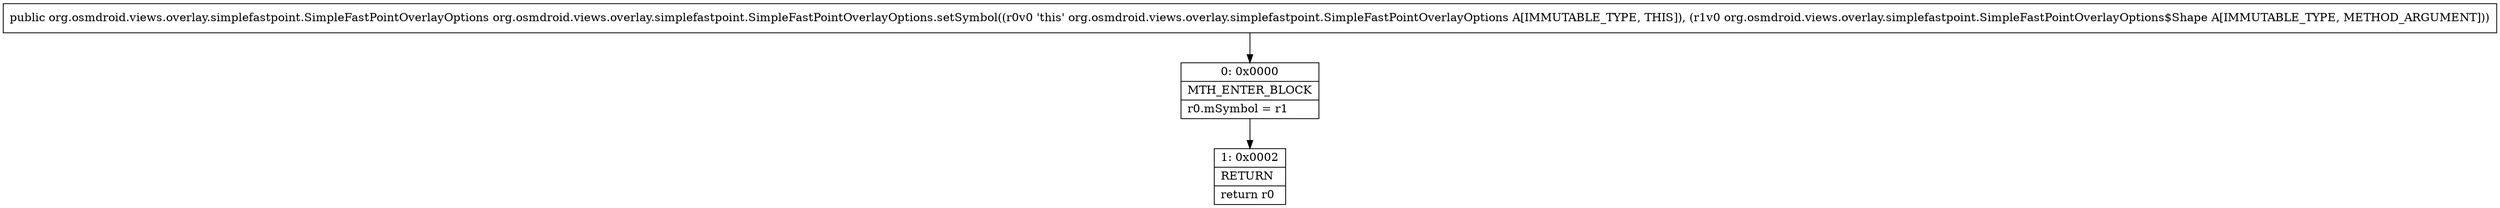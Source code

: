 digraph "CFG fororg.osmdroid.views.overlay.simplefastpoint.SimpleFastPointOverlayOptions.setSymbol(Lorg\/osmdroid\/views\/overlay\/simplefastpoint\/SimpleFastPointOverlayOptions$Shape;)Lorg\/osmdroid\/views\/overlay\/simplefastpoint\/SimpleFastPointOverlayOptions;" {
Node_0 [shape=record,label="{0\:\ 0x0000|MTH_ENTER_BLOCK\l|r0.mSymbol = r1\l}"];
Node_1 [shape=record,label="{1\:\ 0x0002|RETURN\l|return r0\l}"];
MethodNode[shape=record,label="{public org.osmdroid.views.overlay.simplefastpoint.SimpleFastPointOverlayOptions org.osmdroid.views.overlay.simplefastpoint.SimpleFastPointOverlayOptions.setSymbol((r0v0 'this' org.osmdroid.views.overlay.simplefastpoint.SimpleFastPointOverlayOptions A[IMMUTABLE_TYPE, THIS]), (r1v0 org.osmdroid.views.overlay.simplefastpoint.SimpleFastPointOverlayOptions$Shape A[IMMUTABLE_TYPE, METHOD_ARGUMENT])) }"];
MethodNode -> Node_0;
Node_0 -> Node_1;
}

